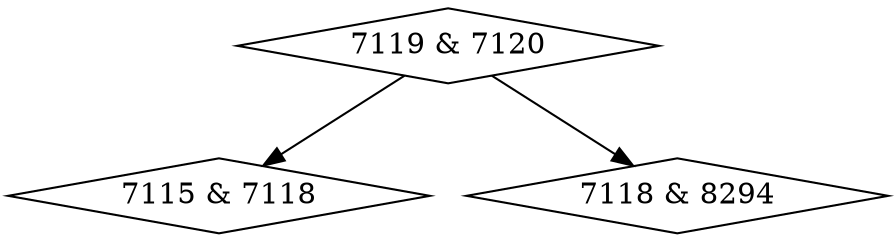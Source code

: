 digraph {
0 [label = "7115 & 7118", shape = diamond];
1 [label = "7118 & 8294", shape = diamond];
2 [label = "7119 & 7120", shape = diamond];
2->0;
2->1;
}
